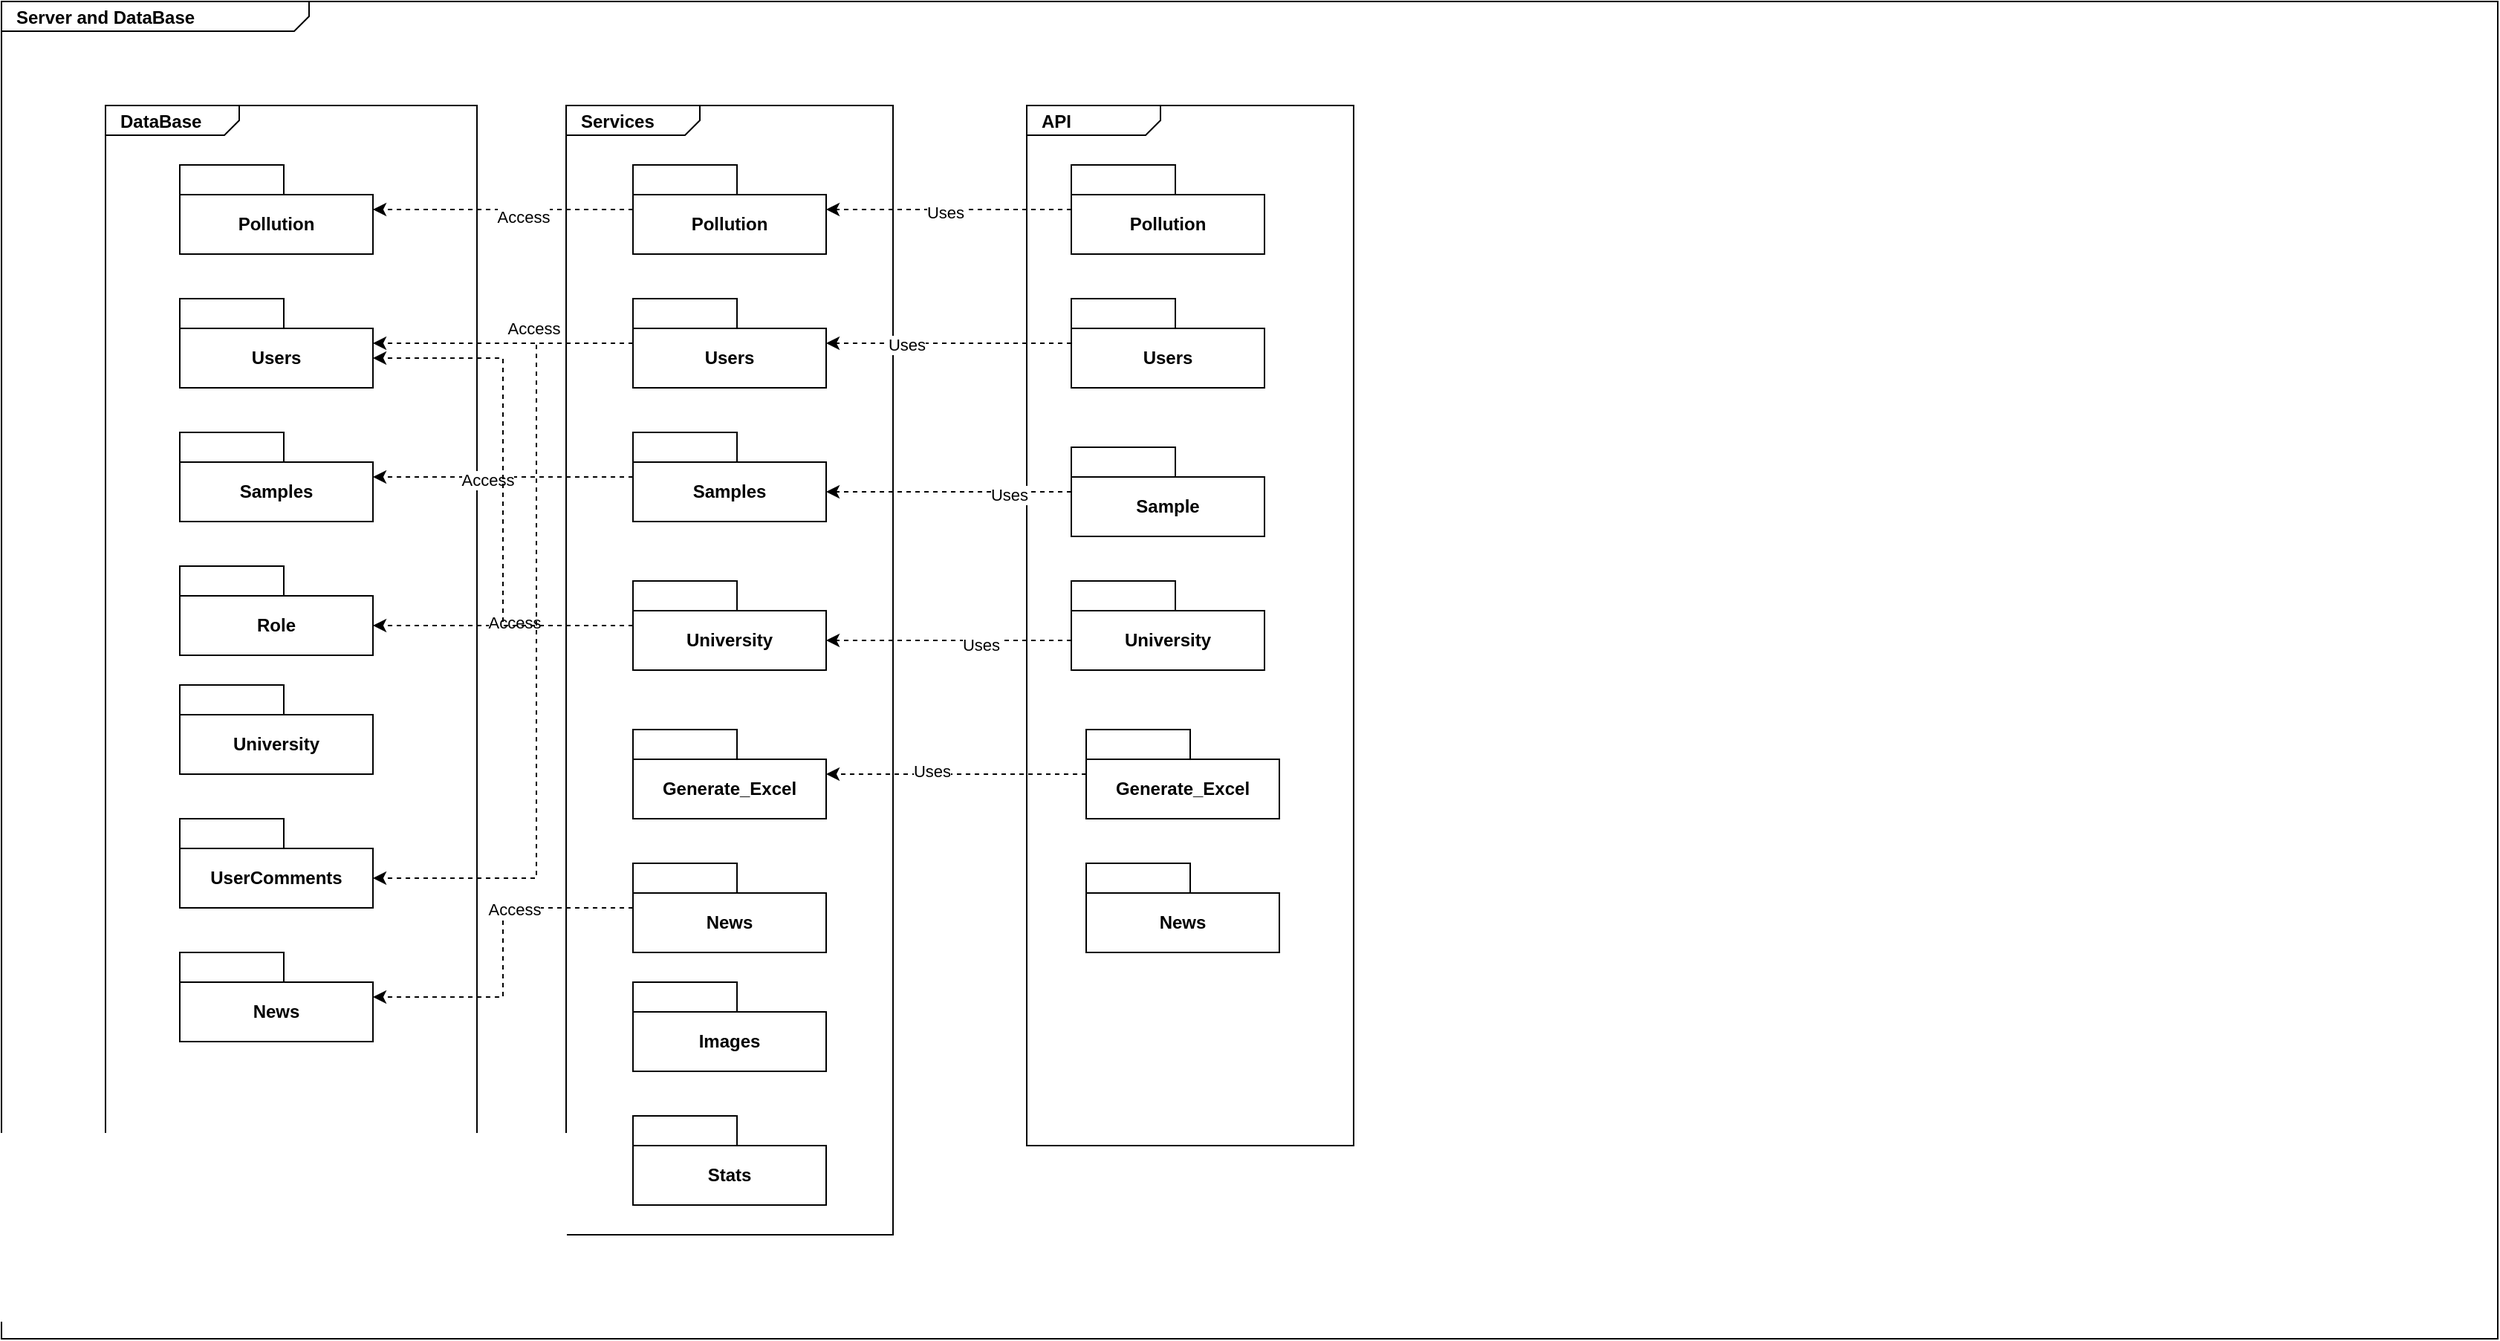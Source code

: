 <mxfile version="26.0.14">
  <diagram name="Page-1" id="929967ad-93f9-6ef4-fab6-5d389245f69c">
    <mxGraphModel dx="563" dy="913" grid="1" gridSize="10" guides="1" tooltips="1" connect="1" arrows="1" fold="1" page="1" pageScale="1.5" pageWidth="1169" pageHeight="826" background="none" math="0" shadow="0">
      <root>
        <mxCell id="0" style=";html=1;" />
        <mxCell id="1" style=";html=1;" parent="0" />
        <mxCell id="1672d66443f91eb5-1" value="&lt;p style=&quot;margin: 0px ; margin-top: 4px ; margin-left: 10px ; text-align: left&quot;&gt;&lt;b&gt;Server and DataBase&lt;/b&gt;&lt;/p&gt;" style="html=1;strokeWidth=1;shape=mxgraph.sysml.package;html=1;overflow=fill;whiteSpace=wrap;fontSize=12;align=center;labelX=207;" parent="1" vertex="1">
          <mxGeometry x="60" y="110" width="1680" height="900" as="geometry" />
        </mxCell>
        <mxCell id="fy4j5EEXsITpbpzP0Zdo-16" value="&lt;p style=&quot;margin:0px;margin-top:4px;margin-left:10px;text-align:left;&quot;&gt;&lt;b&gt;DataBase&lt;/b&gt;&lt;/p&gt;" style="html=1;shape=mxgraph.sysml.package;html=1;overflow=fill;whiteSpace=wrap;" vertex="1" parent="1">
          <mxGeometry x="130" y="180" width="250" height="700" as="geometry" />
        </mxCell>
        <mxCell id="1z70BXOUAb1ZmNSoUYHr-9" style="edgeStyle=orthogonalEdgeStyle;rounded=0;orthogonalLoop=1;jettySize=auto;html=1;endArrow=none;startFill=0;" parent="1" target="1z70BXOUAb1ZmNSoUYHr-8" edge="1">
          <mxGeometry relative="1" as="geometry">
            <mxPoint x="505" y="590" as="sourcePoint" />
          </mxGeometry>
        </mxCell>
        <mxCell id="1z70BXOUAb1ZmNSoUYHr-13" style="edgeStyle=orthogonalEdgeStyle;rounded=0;orthogonalLoop=1;jettySize=auto;html=1;endArrow=none;startFill=0;" parent="1" target="1z70BXOUAb1ZmNSoUYHr-11" edge="1">
          <mxGeometry relative="1" as="geometry">
            <mxPoint x="581.5" y="560" as="sourcePoint" />
          </mxGeometry>
        </mxCell>
        <mxCell id="1z70BXOUAb1ZmNSoUYHr-16" style="edgeStyle=orthogonalEdgeStyle;rounded=0;orthogonalLoop=1;jettySize=auto;html=1;endArrow=none;startFill=0;" parent="1" source="1672d66443f91eb5-10" edge="1">
          <mxGeometry relative="1" as="geometry">
            <Array as="points">
              <mxPoint x="530" y="430" />
            </Array>
            <mxPoint x="640" y="430" as="targetPoint" />
          </mxGeometry>
        </mxCell>
        <mxCell id="rvwP7tbB7jXG2jo1dAHa-2" style="edgeStyle=none;curved=1;rounded=0;orthogonalLoop=1;jettySize=auto;html=1;fontSize=12;startSize=8;endSize=8;endArrow=none;startFill=0;" parent="1" target="rvwP7tbB7jXG2jo1dAHa-1" edge="1">
          <mxGeometry relative="1" as="geometry">
            <mxPoint x="725.589" y="590" as="sourcePoint" />
          </mxGeometry>
        </mxCell>
        <mxCell id="fy4j5EEXsITpbpzP0Zdo-1" value="University" style="shape=folder;fontStyle=1;tabWidth=70;tabHeight=20;tabPosition=left;html=1;boundedLbl=1;whiteSpace=wrap;" vertex="1" parent="1">
          <mxGeometry x="180" y="570" width="130" height="60" as="geometry" />
        </mxCell>
        <mxCell id="fy4j5EEXsITpbpzP0Zdo-2" value="Users" style="shape=folder;fontStyle=1;tabWidth=70;tabHeight=20;tabPosition=left;html=1;boundedLbl=1;whiteSpace=wrap;" vertex="1" parent="1">
          <mxGeometry x="180" y="310" width="130" height="60" as="geometry" />
        </mxCell>
        <mxCell id="fy4j5EEXsITpbpzP0Zdo-3" value="Role" style="shape=folder;fontStyle=1;tabWidth=70;tabHeight=20;tabPosition=left;html=1;boundedLbl=1;whiteSpace=wrap;" vertex="1" parent="1">
          <mxGeometry x="180" y="490" width="130" height="60" as="geometry" />
        </mxCell>
        <mxCell id="fy4j5EEXsITpbpzP0Zdo-4" value="Samples" style="shape=folder;fontStyle=1;tabWidth=70;tabHeight=20;tabPosition=left;html=1;boundedLbl=1;whiteSpace=wrap;" vertex="1" parent="1">
          <mxGeometry x="180" y="400" width="130" height="60" as="geometry" />
        </mxCell>
        <mxCell id="fy4j5EEXsITpbpzP0Zdo-5" value="Pollution" style="shape=folder;fontStyle=1;tabWidth=70;tabHeight=20;tabPosition=left;html=1;boundedLbl=1;whiteSpace=wrap;" vertex="1" parent="1">
          <mxGeometry x="180" y="220" width="130" height="60" as="geometry" />
        </mxCell>
        <mxCell id="fy4j5EEXsITpbpzP0Zdo-7" value="News" style="shape=folder;fontStyle=1;tabWidth=70;tabHeight=20;tabPosition=left;html=1;boundedLbl=1;whiteSpace=wrap;" vertex="1" parent="1">
          <mxGeometry x="180" y="750" width="130" height="60" as="geometry" />
        </mxCell>
        <mxCell id="fy4j5EEXsITpbpzP0Zdo-8" value="&lt;font style=&quot;color: rgb(0, 0, 0);&quot;&gt;UserComments&lt;/font&gt;" style="shape=folder;fontStyle=1;tabWidth=70;tabHeight=20;tabPosition=left;html=1;boundedLbl=1;whiteSpace=wrap;strokeColor=light-dark(#000000,#FFFFFF);" vertex="1" parent="1">
          <mxGeometry x="180" y="660" width="130" height="60" as="geometry" />
        </mxCell>
        <mxCell id="fy4j5EEXsITpbpzP0Zdo-12" value="&lt;p style=&quot;margin:0px;margin-top:4px;margin-left:10px;text-align:left;&quot;&gt;&lt;b&gt;API&lt;/b&gt;&lt;/p&gt;" style="html=1;shape=mxgraph.sysml.package;html=1;overflow=fill;whiteSpace=wrap;fillColor=none;" vertex="1" parent="1">
          <mxGeometry x="750" y="180" width="220" height="700" as="geometry" />
        </mxCell>
        <mxCell id="fy4j5EEXsITpbpzP0Zdo-15" value="News" style="shape=folder;fontStyle=1;tabWidth=70;tabHeight=20;tabPosition=left;html=1;boundedLbl=1;whiteSpace=wrap;" vertex="1" parent="1">
          <mxGeometry x="790" y="690" width="130" height="60" as="geometry" />
        </mxCell>
        <mxCell id="fy4j5EEXsITpbpzP0Zdo-18" value="&lt;p style=&quot;margin:0px;margin-top:4px;margin-left:10px;text-align:left;&quot;&gt;&lt;b&gt;Services&lt;/b&gt;&lt;/p&gt;" style="html=1;shape=mxgraph.sysml.package;html=1;overflow=fill;whiteSpace=wrap;fillColor=none;" vertex="1" parent="1">
          <mxGeometry x="440" y="180" width="220" height="760" as="geometry" />
        </mxCell>
        <mxCell id="fy4j5EEXsITpbpzP0Zdo-39" style="edgeStyle=orthogonalEdgeStyle;shape=connector;rounded=0;orthogonalLoop=1;jettySize=auto;html=1;dashed=1;strokeColor=default;align=center;verticalAlign=middle;fontFamily=Helvetica;fontSize=11;fontColor=default;labelBackgroundColor=default;endArrow=classic;" edge="1" parent="1" source="fy4j5EEXsITpbpzP0Zdo-19" target="fy4j5EEXsITpbpzP0Zdo-7">
          <mxGeometry relative="1" as="geometry" />
        </mxCell>
        <mxCell id="fy4j5EEXsITpbpzP0Zdo-40" value="Access" style="edgeLabel;html=1;align=center;verticalAlign=middle;resizable=0;points=[];fontFamily=Helvetica;fontSize=11;fontColor=default;labelBackgroundColor=default;" vertex="1" connectable="0" parent="fy4j5EEXsITpbpzP0Zdo-39">
          <mxGeometry x="-0.313" y="1" relative="1" as="geometry">
            <mxPoint as="offset" />
          </mxGeometry>
        </mxCell>
        <mxCell id="fy4j5EEXsITpbpzP0Zdo-19" value="News" style="shape=folder;fontStyle=1;tabWidth=70;tabHeight=20;tabPosition=left;html=1;boundedLbl=1;whiteSpace=wrap;" vertex="1" parent="1">
          <mxGeometry x="485" y="690" width="130" height="60" as="geometry" />
        </mxCell>
        <mxCell id="fy4j5EEXsITpbpzP0Zdo-20" value="Generate_Excel" style="shape=folder;fontStyle=1;tabWidth=70;tabHeight=20;tabPosition=left;html=1;boundedLbl=1;whiteSpace=wrap;" vertex="1" parent="1">
          <mxGeometry x="485" y="600" width="130" height="60" as="geometry" />
        </mxCell>
        <mxCell id="fy4j5EEXsITpbpzP0Zdo-28" style="edgeStyle=orthogonalEdgeStyle;rounded=0;orthogonalLoop=1;jettySize=auto;html=1;dashed=1;" edge="1" parent="1" source="fy4j5EEXsITpbpzP0Zdo-22" target="fy4j5EEXsITpbpzP0Zdo-5">
          <mxGeometry relative="1" as="geometry" />
        </mxCell>
        <mxCell id="fy4j5EEXsITpbpzP0Zdo-29" value="Access" style="edgeLabel;html=1;align=center;verticalAlign=middle;resizable=0;points=[];fontFamily=Helvetica;fontSize=11;fontColor=default;labelBackgroundColor=default;" vertex="1" connectable="0" parent="fy4j5EEXsITpbpzP0Zdo-28">
          <mxGeometry x="-0.149" y="5" relative="1" as="geometry">
            <mxPoint as="offset" />
          </mxGeometry>
        </mxCell>
        <mxCell id="fy4j5EEXsITpbpzP0Zdo-22" value="Pollution" style="shape=folder;fontStyle=1;tabWidth=70;tabHeight=20;tabPosition=left;html=1;boundedLbl=1;whiteSpace=wrap;" vertex="1" parent="1">
          <mxGeometry x="485" y="220" width="130" height="60" as="geometry" />
        </mxCell>
        <mxCell id="fy4j5EEXsITpbpzP0Zdo-32" style="edgeStyle=orthogonalEdgeStyle;shape=connector;rounded=0;orthogonalLoop=1;jettySize=auto;html=1;dashed=1;strokeColor=default;align=center;verticalAlign=middle;fontFamily=Helvetica;fontSize=11;fontColor=default;labelBackgroundColor=default;endArrow=classic;" edge="1" parent="1" source="fy4j5EEXsITpbpzP0Zdo-23" target="fy4j5EEXsITpbpzP0Zdo-2">
          <mxGeometry relative="1" as="geometry" />
        </mxCell>
        <mxCell id="fy4j5EEXsITpbpzP0Zdo-33" value="Access" style="edgeLabel;html=1;align=center;verticalAlign=middle;resizable=0;points=[];fontFamily=Helvetica;fontSize=11;fontColor=default;labelBackgroundColor=default;" vertex="1" connectable="0" parent="fy4j5EEXsITpbpzP0Zdo-32">
          <mxGeometry x="-0.231" y="-2" relative="1" as="geometry">
            <mxPoint y="-8" as="offset" />
          </mxGeometry>
        </mxCell>
        <mxCell id="fy4j5EEXsITpbpzP0Zdo-23" value="Users" style="shape=folder;fontStyle=1;tabWidth=70;tabHeight=20;tabPosition=left;html=1;boundedLbl=1;whiteSpace=wrap;" vertex="1" parent="1">
          <mxGeometry x="485" y="310" width="130" height="60" as="geometry" />
        </mxCell>
        <mxCell id="fy4j5EEXsITpbpzP0Zdo-34" style="edgeStyle=orthogonalEdgeStyle;shape=connector;rounded=0;orthogonalLoop=1;jettySize=auto;html=1;dashed=1;strokeColor=default;align=center;verticalAlign=middle;fontFamily=Helvetica;fontSize=11;fontColor=default;labelBackgroundColor=default;endArrow=classic;" edge="1" parent="1" source="fy4j5EEXsITpbpzP0Zdo-24" target="fy4j5EEXsITpbpzP0Zdo-4">
          <mxGeometry relative="1" as="geometry" />
        </mxCell>
        <mxCell id="fy4j5EEXsITpbpzP0Zdo-35" value="Access" style="edgeLabel;html=1;align=center;verticalAlign=middle;resizable=0;points=[];fontFamily=Helvetica;fontSize=11;fontColor=default;labelBackgroundColor=default;" vertex="1" connectable="0" parent="fy4j5EEXsITpbpzP0Zdo-34">
          <mxGeometry x="0.128" y="2" relative="1" as="geometry">
            <mxPoint as="offset" />
          </mxGeometry>
        </mxCell>
        <mxCell id="fy4j5EEXsITpbpzP0Zdo-24" value="Samples" style="shape=folder;fontStyle=1;tabWidth=70;tabHeight=20;tabPosition=left;html=1;boundedLbl=1;whiteSpace=wrap;" vertex="1" parent="1">
          <mxGeometry x="485" y="400" width="130" height="60" as="geometry" />
        </mxCell>
        <mxCell id="fy4j5EEXsITpbpzP0Zdo-27" value="University" style="shape=folder;fontStyle=1;tabWidth=70;tabHeight=20;tabPosition=left;html=1;boundedLbl=1;whiteSpace=wrap;" vertex="1" parent="1">
          <mxGeometry x="485" y="500" width="130" height="60" as="geometry" />
        </mxCell>
        <mxCell id="fy4j5EEXsITpbpzP0Zdo-30" value="Images" style="shape=folder;fontStyle=1;tabWidth=70;tabHeight=20;tabPosition=left;html=1;boundedLbl=1;whiteSpace=wrap;" vertex="1" parent="1">
          <mxGeometry x="485" y="770" width="130" height="60" as="geometry" />
        </mxCell>
        <mxCell id="fy4j5EEXsITpbpzP0Zdo-31" value="Stats" style="shape=folder;fontStyle=1;tabWidth=70;tabHeight=20;tabPosition=left;html=1;boundedLbl=1;whiteSpace=wrap;" vertex="1" parent="1">
          <mxGeometry x="485" y="860" width="130" height="60" as="geometry" />
        </mxCell>
        <mxCell id="fy4j5EEXsITpbpzP0Zdo-36" style="edgeStyle=orthogonalEdgeStyle;shape=connector;rounded=0;orthogonalLoop=1;jettySize=auto;html=1;entryX=0;entryY=0;entryDx=130;entryDy=40;entryPerimeter=0;dashed=1;strokeColor=default;align=center;verticalAlign=middle;fontFamily=Helvetica;fontSize=11;fontColor=default;labelBackgroundColor=default;endArrow=classic;" edge="1" parent="1" source="fy4j5EEXsITpbpzP0Zdo-27" target="fy4j5EEXsITpbpzP0Zdo-3">
          <mxGeometry relative="1" as="geometry" />
        </mxCell>
        <mxCell id="fy4j5EEXsITpbpzP0Zdo-37" value="Access" style="edgeLabel;html=1;align=center;verticalAlign=middle;resizable=0;points=[];fontFamily=Helvetica;fontSize=11;fontColor=default;labelBackgroundColor=default;" vertex="1" connectable="0" parent="fy4j5EEXsITpbpzP0Zdo-36">
          <mxGeometry x="-0.082" y="-2" relative="1" as="geometry">
            <mxPoint as="offset" />
          </mxGeometry>
        </mxCell>
        <mxCell id="fy4j5EEXsITpbpzP0Zdo-38" style="edgeStyle=orthogonalEdgeStyle;shape=connector;rounded=0;orthogonalLoop=1;jettySize=auto;html=1;entryX=0;entryY=0;entryDx=130;entryDy=40;entryPerimeter=0;dashed=1;strokeColor=default;align=center;verticalAlign=middle;fontFamily=Helvetica;fontSize=11;fontColor=default;labelBackgroundColor=default;endArrow=classic;" edge="1" parent="1" source="fy4j5EEXsITpbpzP0Zdo-27" target="fy4j5EEXsITpbpzP0Zdo-2">
          <mxGeometry relative="1" as="geometry" />
        </mxCell>
        <mxCell id="fy4j5EEXsITpbpzP0Zdo-42" style="edgeStyle=orthogonalEdgeStyle;shape=connector;rounded=0;orthogonalLoop=1;jettySize=auto;html=1;entryX=0;entryY=0;entryDx=130;entryDy=40;entryPerimeter=0;dashed=1;strokeColor=default;align=center;verticalAlign=middle;fontFamily=Helvetica;fontSize=11;fontColor=default;labelBackgroundColor=default;endArrow=classic;" edge="1" parent="1" source="fy4j5EEXsITpbpzP0Zdo-23" target="fy4j5EEXsITpbpzP0Zdo-8">
          <mxGeometry relative="1" as="geometry">
            <Array as="points">
              <mxPoint x="420" y="340" />
              <mxPoint x="420" y="700" />
            </Array>
          </mxGeometry>
        </mxCell>
        <mxCell id="fy4j5EEXsITpbpzP0Zdo-45" style="edgeStyle=orthogonalEdgeStyle;shape=connector;rounded=0;orthogonalLoop=1;jettySize=auto;html=1;dashed=1;strokeColor=default;align=center;verticalAlign=middle;fontFamily=Helvetica;fontSize=11;fontColor=default;labelBackgroundColor=default;endArrow=classic;" edge="1" parent="1" source="fy4j5EEXsITpbpzP0Zdo-43" target="fy4j5EEXsITpbpzP0Zdo-20">
          <mxGeometry relative="1" as="geometry" />
        </mxCell>
        <mxCell id="fy4j5EEXsITpbpzP0Zdo-46" value="Uses" style="edgeLabel;html=1;align=center;verticalAlign=middle;resizable=0;points=[];fontFamily=Helvetica;fontSize=11;fontColor=default;labelBackgroundColor=default;" vertex="1" connectable="0" parent="fy4j5EEXsITpbpzP0Zdo-45">
          <mxGeometry x="0.199" y="-2" relative="1" as="geometry">
            <mxPoint x="1" as="offset" />
          </mxGeometry>
        </mxCell>
        <mxCell id="fy4j5EEXsITpbpzP0Zdo-43" value="Generate_Excel" style="shape=folder;fontStyle=1;tabWidth=70;tabHeight=20;tabPosition=left;html=1;boundedLbl=1;whiteSpace=wrap;" vertex="1" parent="1">
          <mxGeometry x="790" y="600" width="130" height="60" as="geometry" />
        </mxCell>
        <mxCell id="fy4j5EEXsITpbpzP0Zdo-48" style="edgeStyle=orthogonalEdgeStyle;shape=connector;rounded=0;orthogonalLoop=1;jettySize=auto;html=1;dashed=1;strokeColor=default;align=center;verticalAlign=middle;fontFamily=Helvetica;fontSize=11;fontColor=default;labelBackgroundColor=default;endArrow=classic;" edge="1" parent="1" source="fy4j5EEXsITpbpzP0Zdo-47" target="fy4j5EEXsITpbpzP0Zdo-22">
          <mxGeometry relative="1" as="geometry" />
        </mxCell>
        <mxCell id="fy4j5EEXsITpbpzP0Zdo-49" value="Uses" style="edgeLabel;html=1;align=center;verticalAlign=middle;resizable=0;points=[];fontFamily=Helvetica;fontSize=11;fontColor=default;labelBackgroundColor=default;" vertex="1" connectable="0" parent="fy4j5EEXsITpbpzP0Zdo-48">
          <mxGeometry x="0.049" y="2" relative="1" as="geometry">
            <mxPoint x="1" as="offset" />
          </mxGeometry>
        </mxCell>
        <mxCell id="fy4j5EEXsITpbpzP0Zdo-47" value="Pollution" style="shape=folder;fontStyle=1;tabWidth=70;tabHeight=20;tabPosition=left;html=1;boundedLbl=1;whiteSpace=wrap;" vertex="1" parent="1">
          <mxGeometry x="780" y="220" width="130" height="60" as="geometry" />
        </mxCell>
        <mxCell id="fy4j5EEXsITpbpzP0Zdo-50" value="Users" style="shape=folder;fontStyle=1;tabWidth=70;tabHeight=20;tabPosition=left;html=1;boundedLbl=1;whiteSpace=wrap;" vertex="1" parent="1">
          <mxGeometry x="780" y="310" width="130" height="60" as="geometry" />
        </mxCell>
        <mxCell id="fy4j5EEXsITpbpzP0Zdo-51" style="edgeStyle=orthogonalEdgeStyle;shape=connector;rounded=0;orthogonalLoop=1;jettySize=auto;html=1;entryX=0;entryY=0;entryDx=130;entryDy=30;entryPerimeter=0;dashed=1;strokeColor=default;align=center;verticalAlign=middle;fontFamily=Helvetica;fontSize=11;fontColor=default;labelBackgroundColor=default;endArrow=classic;" edge="1" parent="1" source="fy4j5EEXsITpbpzP0Zdo-50" target="fy4j5EEXsITpbpzP0Zdo-23">
          <mxGeometry relative="1" as="geometry" />
        </mxCell>
        <mxCell id="fy4j5EEXsITpbpzP0Zdo-52" value="Uses" style="edgeLabel;html=1;align=center;verticalAlign=middle;resizable=0;points=[];fontFamily=Helvetica;fontSize=11;fontColor=default;labelBackgroundColor=default;" vertex="1" connectable="0" parent="fy4j5EEXsITpbpzP0Zdo-51">
          <mxGeometry x="0.361" y="1" relative="1" as="geometry">
            <mxPoint x="1" as="offset" />
          </mxGeometry>
        </mxCell>
        <mxCell id="fy4j5EEXsITpbpzP0Zdo-53" value="Sample" style="shape=folder;fontStyle=1;tabWidth=70;tabHeight=20;tabPosition=left;html=1;boundedLbl=1;whiteSpace=wrap;" vertex="1" parent="1">
          <mxGeometry x="780" y="410" width="130" height="60" as="geometry" />
        </mxCell>
        <mxCell id="fy4j5EEXsITpbpzP0Zdo-54" style="edgeStyle=orthogonalEdgeStyle;shape=connector;rounded=0;orthogonalLoop=1;jettySize=auto;html=1;entryX=0;entryY=0;entryDx=130;entryDy=40;entryPerimeter=0;dashed=1;strokeColor=default;align=center;verticalAlign=middle;fontFamily=Helvetica;fontSize=11;fontColor=default;labelBackgroundColor=default;endArrow=classic;" edge="1" parent="1" source="fy4j5EEXsITpbpzP0Zdo-53" target="fy4j5EEXsITpbpzP0Zdo-24">
          <mxGeometry relative="1" as="geometry" />
        </mxCell>
        <mxCell id="fy4j5EEXsITpbpzP0Zdo-55" value="Uses" style="edgeLabel;html=1;align=center;verticalAlign=middle;resizable=0;points=[];fontFamily=Helvetica;fontSize=11;fontColor=default;labelBackgroundColor=default;" vertex="1" connectable="0" parent="fy4j5EEXsITpbpzP0Zdo-54">
          <mxGeometry x="-0.47" y="2" relative="1" as="geometry">
            <mxPoint x="1" as="offset" />
          </mxGeometry>
        </mxCell>
        <mxCell id="fy4j5EEXsITpbpzP0Zdo-57" style="edgeStyle=orthogonalEdgeStyle;shape=connector;rounded=0;orthogonalLoop=1;jettySize=auto;html=1;dashed=1;strokeColor=default;align=center;verticalAlign=middle;fontFamily=Helvetica;fontSize=11;fontColor=default;labelBackgroundColor=default;endArrow=classic;" edge="1" parent="1">
          <mxGeometry relative="1" as="geometry">
            <mxPoint x="780" y="540.0" as="sourcePoint" />
            <mxPoint x="615" y="540" as="targetPoint" />
          </mxGeometry>
        </mxCell>
        <mxCell id="fy4j5EEXsITpbpzP0Zdo-58" value="Uses" style="edgeLabel;html=1;align=center;verticalAlign=middle;resizable=0;points=[];fontFamily=Helvetica;fontSize=11;fontColor=default;labelBackgroundColor=default;" vertex="1" connectable="0" parent="fy4j5EEXsITpbpzP0Zdo-57">
          <mxGeometry x="-0.245" y="3" relative="1" as="geometry">
            <mxPoint x="1" as="offset" />
          </mxGeometry>
        </mxCell>
        <mxCell id="fy4j5EEXsITpbpzP0Zdo-56" value="University" style="shape=folder;fontStyle=1;tabWidth=70;tabHeight=20;tabPosition=left;html=1;boundedLbl=1;whiteSpace=wrap;" vertex="1" parent="1">
          <mxGeometry x="780" y="500" width="130" height="60" as="geometry" />
        </mxCell>
      </root>
    </mxGraphModel>
  </diagram>
</mxfile>
